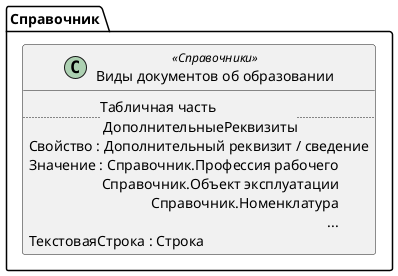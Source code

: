 ﻿@startuml ВидыДокументовОбОбразовании
'!include templates.wsd
'..\include templates.wsd
class Справочник.ВидыДокументовОбОбразовании as "Виды документов об образовании" <<Справочники>>
{
..Табличная часть \n ДополнительныеРеквизиты..
Свойство : Дополнительный реквизит / сведение
Значение : Справочник.Профессия рабочего\rСправочник.Объект эксплуатации\rСправочник.Номенклатура\r...
ТекстоваяСтрока : Строка
}
@enduml
